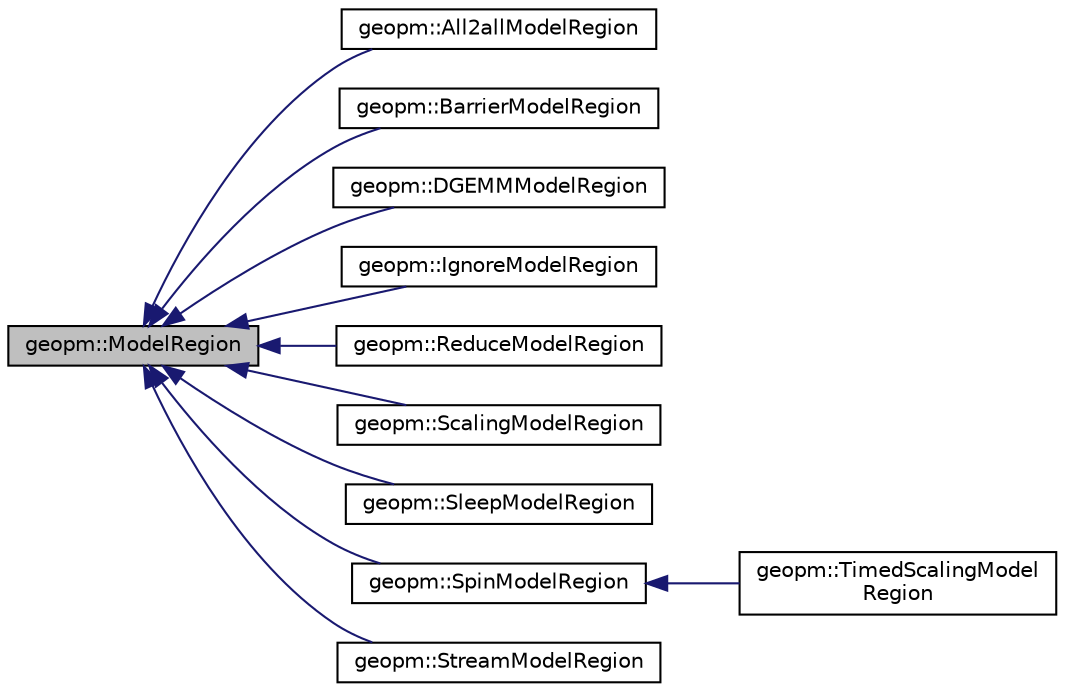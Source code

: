 digraph "geopm::ModelRegion"
{
 // LATEX_PDF_SIZE
  edge [fontname="Helvetica",fontsize="10",labelfontname="Helvetica",labelfontsize="10"];
  node [fontname="Helvetica",fontsize="10",shape=record];
  rankdir="LR";
  Node1 [label="geopm::ModelRegion",height=0.2,width=0.4,color="black", fillcolor="grey75", style="filled", fontcolor="black",tooltip=" "];
  Node1 -> Node2 [dir="back",color="midnightblue",fontsize="10",style="solid",fontname="Helvetica"];
  Node2 [label="geopm::All2allModelRegion",height=0.2,width=0.4,color="black", fillcolor="white", style="filled",URL="$classgeopm_1_1_all2all_model_region.html",tooltip=" "];
  Node1 -> Node3 [dir="back",color="midnightblue",fontsize="10",style="solid",fontname="Helvetica"];
  Node3 [label="geopm::BarrierModelRegion",height=0.2,width=0.4,color="black", fillcolor="white", style="filled",URL="$classgeopm_1_1_barrier_model_region.html",tooltip=" "];
  Node1 -> Node4 [dir="back",color="midnightblue",fontsize="10",style="solid",fontname="Helvetica"];
  Node4 [label="geopm::DGEMMModelRegion",height=0.2,width=0.4,color="black", fillcolor="white", style="filled",URL="$classgeopm_1_1_d_g_e_m_m_model_region.html",tooltip=" "];
  Node1 -> Node5 [dir="back",color="midnightblue",fontsize="10",style="solid",fontname="Helvetica"];
  Node5 [label="geopm::IgnoreModelRegion",height=0.2,width=0.4,color="black", fillcolor="white", style="filled",URL="$classgeopm_1_1_ignore_model_region.html",tooltip=" "];
  Node1 -> Node6 [dir="back",color="midnightblue",fontsize="10",style="solid",fontname="Helvetica"];
  Node6 [label="geopm::ReduceModelRegion",height=0.2,width=0.4,color="black", fillcolor="white", style="filled",URL="$classgeopm_1_1_reduce_model_region.html",tooltip=" "];
  Node1 -> Node7 [dir="back",color="midnightblue",fontsize="10",style="solid",fontname="Helvetica"];
  Node7 [label="geopm::ScalingModelRegion",height=0.2,width=0.4,color="black", fillcolor="white", style="filled",URL="$classgeopm_1_1_scaling_model_region.html",tooltip=" "];
  Node1 -> Node8 [dir="back",color="midnightblue",fontsize="10",style="solid",fontname="Helvetica"];
  Node8 [label="geopm::SleepModelRegion",height=0.2,width=0.4,color="black", fillcolor="white", style="filled",URL="$classgeopm_1_1_sleep_model_region.html",tooltip=" "];
  Node1 -> Node9 [dir="back",color="midnightblue",fontsize="10",style="solid",fontname="Helvetica"];
  Node9 [label="geopm::SpinModelRegion",height=0.2,width=0.4,color="black", fillcolor="white", style="filled",URL="$classgeopm_1_1_spin_model_region.html",tooltip=" "];
  Node9 -> Node10 [dir="back",color="midnightblue",fontsize="10",style="solid",fontname="Helvetica"];
  Node10 [label="geopm::TimedScalingModel\lRegion",height=0.2,width=0.4,color="black", fillcolor="white", style="filled",URL="$classgeopm_1_1_timed_scaling_model_region.html",tooltip=" "];
  Node1 -> Node11 [dir="back",color="midnightblue",fontsize="10",style="solid",fontname="Helvetica"];
  Node11 [label="geopm::StreamModelRegion",height=0.2,width=0.4,color="black", fillcolor="white", style="filled",URL="$classgeopm_1_1_stream_model_region.html",tooltip=" "];
}
